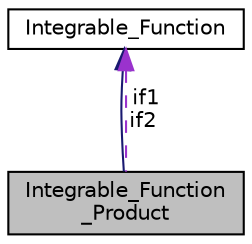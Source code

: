 digraph "Integrable_Function_Product"
{
  edge [fontname="Helvetica",fontsize="10",labelfontname="Helvetica",labelfontsize="10"];
  node [fontname="Helvetica",fontsize="10",shape=record];
  Node1 [label="Integrable_Function\l_Product",height=0.2,width=0.4,color="black", fillcolor="grey75", style="filled", fontcolor="black"];
  Node2 -> Node1 [dir="back",color="midnightblue",fontsize="10",style="solid",fontname="Helvetica"];
  Node2 [label="Integrable_Function",height=0.2,width=0.4,color="black", fillcolor="white", style="filled",URL="$classIntegrable__Function.html",tooltip="Interface for integrable functions. "];
  Node2 -> Node1 [dir="back",color="darkorchid3",fontsize="10",style="dashed",label=" if1\nif2" ,fontname="Helvetica"];
}
